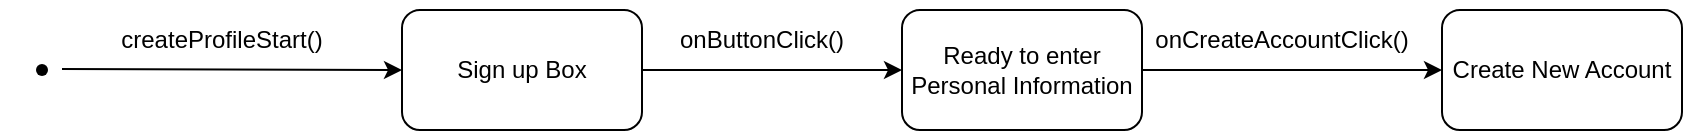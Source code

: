 <mxfile version="16.0.0" type="device"><diagram id="xiFE5NegVB7DU-z1QMmQ" name="Page-1"><mxGraphModel dx="819" dy="1008" grid="1" gridSize="10" guides="1" tooltips="1" connect="1" arrows="1" fold="1" page="1" pageScale="1" pageWidth="850" pageHeight="1100" math="0" shadow="0"><root><mxCell id="0"/><mxCell id="1" parent="0"/><mxCell id="9SSuk8lpaZ3rHtq111QB-6" style="edgeStyle=orthogonalEdgeStyle;rounded=0;orthogonalLoop=1;jettySize=auto;html=1;" edge="1" parent="1" source="9SSuk8lpaZ3rHtq111QB-1"><mxGeometry relative="1" as="geometry"><mxPoint x="450" y="275" as="targetPoint"/></mxGeometry></mxCell><mxCell id="9SSuk8lpaZ3rHtq111QB-1" value="Sign up Box" style="rounded=1;whiteSpace=wrap;html=1;" vertex="1" parent="1"><mxGeometry x="200" y="245" width="120" height="60" as="geometry"/></mxCell><mxCell id="9SSuk8lpaZ3rHtq111QB-3" value="" style="endArrow=classic;html=1;rounded=0;entryX=0;entryY=0.5;entryDx=0;entryDy=0;" edge="1" parent="1" target="9SSuk8lpaZ3rHtq111QB-1"><mxGeometry width="50" height="50" relative="1" as="geometry"><mxPoint x="30" y="274.5" as="sourcePoint"/><mxPoint x="110" y="274.5" as="targetPoint"/></mxGeometry></mxCell><mxCell id="9SSuk8lpaZ3rHtq111QB-4" value="" style="shape=waypoint;sketch=0;fillStyle=solid;size=6;pointerEvents=1;points=[];fillColor=none;resizable=0;rotatable=0;perimeter=centerPerimeter;snapToPoint=1;" vertex="1" parent="1"><mxGeometry y="255" width="40" height="40" as="geometry"/></mxCell><mxCell id="9SSuk8lpaZ3rHtq111QB-5" value="createProfileStart()" style="text;html=1;strokeColor=none;fillColor=none;align=center;verticalAlign=middle;whiteSpace=wrap;rounded=0;" vertex="1" parent="1"><mxGeometry x="40" y="245" width="140" height="30" as="geometry"/></mxCell><mxCell id="9SSuk8lpaZ3rHtq111QB-9" style="edgeStyle=orthogonalEdgeStyle;rounded=0;orthogonalLoop=1;jettySize=auto;html=1;" edge="1" parent="1" source="9SSuk8lpaZ3rHtq111QB-7"><mxGeometry relative="1" as="geometry"><mxPoint x="720" y="275" as="targetPoint"/></mxGeometry></mxCell><mxCell id="9SSuk8lpaZ3rHtq111QB-7" value="Ready to enter Personal Information" style="rounded=1;whiteSpace=wrap;html=1;" vertex="1" parent="1"><mxGeometry x="450" y="245" width="120" height="60" as="geometry"/></mxCell><mxCell id="9SSuk8lpaZ3rHtq111QB-8" value="onButtonClick()" style="text;html=1;strokeColor=none;fillColor=none;align=center;verticalAlign=middle;whiteSpace=wrap;rounded=0;" vertex="1" parent="1"><mxGeometry x="310" y="245" width="140" height="30" as="geometry"/></mxCell><mxCell id="9SSuk8lpaZ3rHtq111QB-10" value="onCreateAccountClick()" style="text;html=1;strokeColor=none;fillColor=none;align=center;verticalAlign=middle;whiteSpace=wrap;rounded=0;" vertex="1" parent="1"><mxGeometry x="560" y="240" width="160" height="40" as="geometry"/></mxCell><mxCell id="9SSuk8lpaZ3rHtq111QB-13" value="Create New Account" style="rounded=1;whiteSpace=wrap;html=1;" vertex="1" parent="1"><mxGeometry x="720" y="245" width="120" height="60" as="geometry"/></mxCell></root></mxGraphModel></diagram></mxfile>